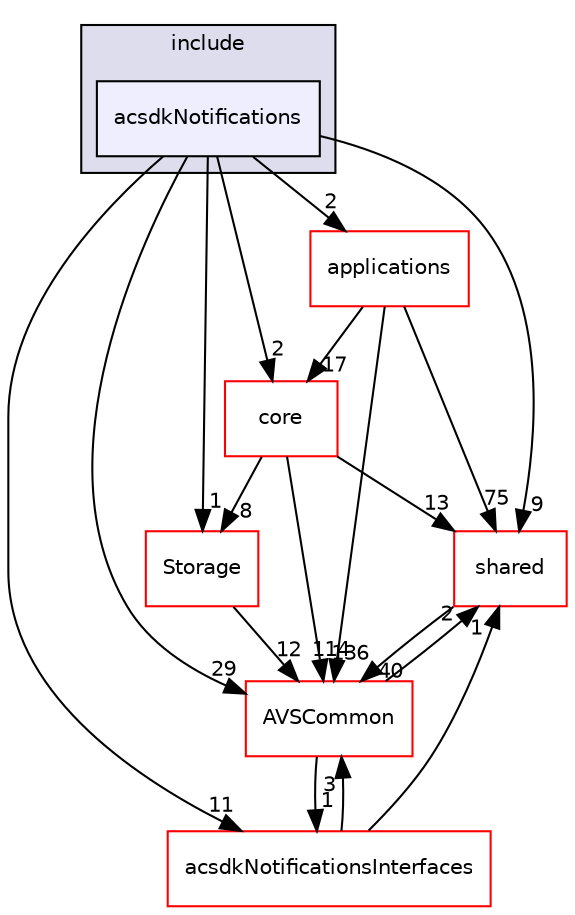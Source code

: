 digraph "/workplace/avs-device-sdk/capabilities/Notifications/acsdkNotifications/include/acsdkNotifications" {
  compound=true
  node [ fontsize="10", fontname="Helvetica"];
  edge [ labelfontsize="10", labelfontname="Helvetica"];
  subgraph clusterdir_09c3178ac86c6d0f942bd1f815522eaa {
    graph [ bgcolor="#ddddee", pencolor="black", label="include" fontname="Helvetica", fontsize="10", URL="dir_09c3178ac86c6d0f942bd1f815522eaa.html"]
  dir_c541f6326be34eb2ad7aeae872e5f18c [shape=box, label="acsdkNotifications", style="filled", fillcolor="#eeeeff", pencolor="black", URL="dir_c541f6326be34eb2ad7aeae872e5f18c.html"];
  }
  dir_9982052f7ce695d12571567315b2fafa [shape=box label="shared" fillcolor="white" style="filled" color="red" URL="dir_9982052f7ce695d12571567315b2fafa.html"];
  dir_a6e4fee11f07c3b70486e88fe92cbbdc [shape=box label="applications" fillcolor="white" style="filled" color="red" URL="dir_a6e4fee11f07c3b70486e88fe92cbbdc.html"];
  dir_d29c5f5a2915d6c5388c9daae4f109c7 [shape=box label="Storage" fillcolor="white" style="filled" color="red" URL="dir_d29c5f5a2915d6c5388c9daae4f109c7.html"];
  dir_13e65effb2bde530b17b3d5eefcd0266 [shape=box label="AVSCommon" fillcolor="white" style="filled" color="red" URL="dir_13e65effb2bde530b17b3d5eefcd0266.html"];
  dir_4270bfced15e0e73154b13468c7c9ad9 [shape=box label="core" fillcolor="white" style="filled" color="red" URL="dir_4270bfced15e0e73154b13468c7c9ad9.html"];
  dir_32457a92ec50e6583d325bd5e2d9f88d [shape=box label="acsdkNotificationsInterfaces" fillcolor="white" style="filled" color="red" URL="dir_32457a92ec50e6583d325bd5e2d9f88d.html"];
  dir_9982052f7ce695d12571567315b2fafa->dir_13e65effb2bde530b17b3d5eefcd0266 [headlabel="40", labeldistance=1.5 headhref="dir_000116_000017.html"];
  dir_a6e4fee11f07c3b70486e88fe92cbbdc->dir_9982052f7ce695d12571567315b2fafa [headlabel="75", labeldistance=1.5 headhref="dir_000028_000116.html"];
  dir_a6e4fee11f07c3b70486e88fe92cbbdc->dir_13e65effb2bde530b17b3d5eefcd0266 [headlabel="136", labeldistance=1.5 headhref="dir_000028_000017.html"];
  dir_a6e4fee11f07c3b70486e88fe92cbbdc->dir_4270bfced15e0e73154b13468c7c9ad9 [headlabel="17", labeldistance=1.5 headhref="dir_000028_000528.html"];
  dir_d29c5f5a2915d6c5388c9daae4f109c7->dir_13e65effb2bde530b17b3d5eefcd0266 [headlabel="12", labeldistance=1.5 headhref="dir_000793_000017.html"];
  dir_13e65effb2bde530b17b3d5eefcd0266->dir_9982052f7ce695d12571567315b2fafa [headlabel="2", labeldistance=1.5 headhref="dir_000017_000116.html"];
  dir_13e65effb2bde530b17b3d5eefcd0266->dir_32457a92ec50e6583d325bd5e2d9f88d [headlabel="1", labeldistance=1.5 headhref="dir_000017_000411.html"];
  dir_4270bfced15e0e73154b13468c7c9ad9->dir_9982052f7ce695d12571567315b2fafa [headlabel="13", labeldistance=1.5 headhref="dir_000528_000116.html"];
  dir_4270bfced15e0e73154b13468c7c9ad9->dir_d29c5f5a2915d6c5388c9daae4f109c7 [headlabel="8", labeldistance=1.5 headhref="dir_000528_000793.html"];
  dir_4270bfced15e0e73154b13468c7c9ad9->dir_13e65effb2bde530b17b3d5eefcd0266 [headlabel="114", labeldistance=1.5 headhref="dir_000528_000017.html"];
  dir_c541f6326be34eb2ad7aeae872e5f18c->dir_9982052f7ce695d12571567315b2fafa [headlabel="9", labeldistance=1.5 headhref="dir_000167_000116.html"];
  dir_c541f6326be34eb2ad7aeae872e5f18c->dir_a6e4fee11f07c3b70486e88fe92cbbdc [headlabel="2", labeldistance=1.5 headhref="dir_000167_000028.html"];
  dir_c541f6326be34eb2ad7aeae872e5f18c->dir_d29c5f5a2915d6c5388c9daae4f109c7 [headlabel="1", labeldistance=1.5 headhref="dir_000167_000793.html"];
  dir_c541f6326be34eb2ad7aeae872e5f18c->dir_13e65effb2bde530b17b3d5eefcd0266 [headlabel="29", labeldistance=1.5 headhref="dir_000167_000017.html"];
  dir_c541f6326be34eb2ad7aeae872e5f18c->dir_4270bfced15e0e73154b13468c7c9ad9 [headlabel="2", labeldistance=1.5 headhref="dir_000167_000528.html"];
  dir_c541f6326be34eb2ad7aeae872e5f18c->dir_32457a92ec50e6583d325bd5e2d9f88d [headlabel="11", labeldistance=1.5 headhref="dir_000167_000411.html"];
  dir_32457a92ec50e6583d325bd5e2d9f88d->dir_9982052f7ce695d12571567315b2fafa [headlabel="1", labeldistance=1.5 headhref="dir_000411_000116.html"];
  dir_32457a92ec50e6583d325bd5e2d9f88d->dir_13e65effb2bde530b17b3d5eefcd0266 [headlabel="3", labeldistance=1.5 headhref="dir_000411_000017.html"];
}
